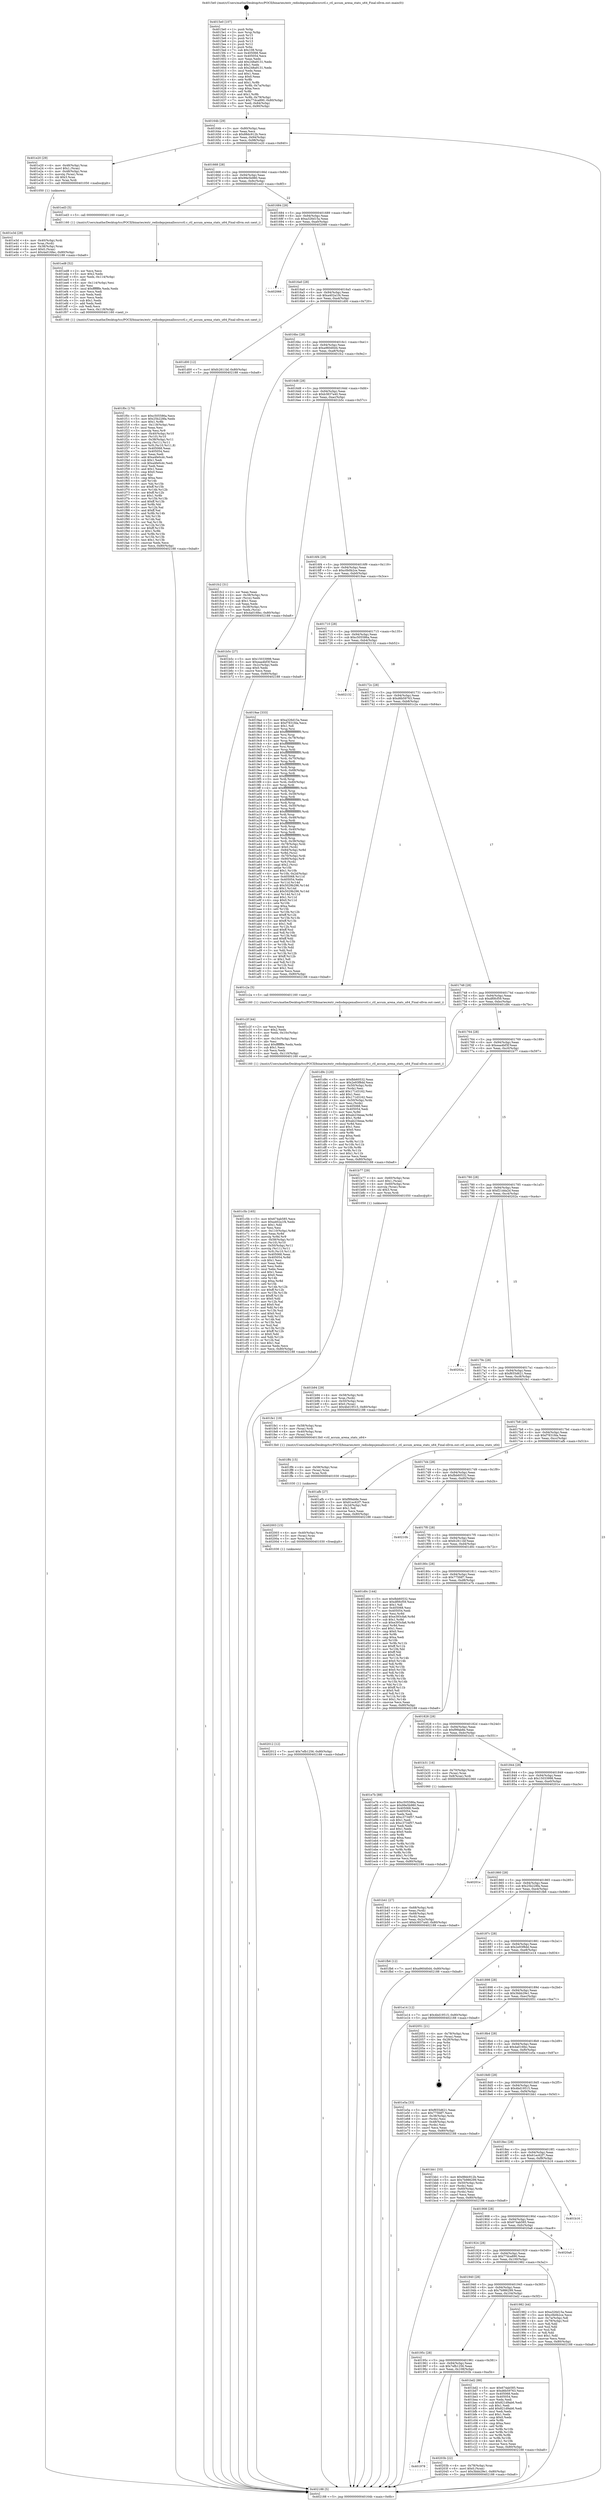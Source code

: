 digraph "0x4015e0" {
  label = "0x4015e0 (/mnt/c/Users/mathe/Desktop/tcc/POCII/binaries/extr_redisdepsjemallocsrcctl.c_ctl_accum_arena_stats_u64_Final-ollvm.out::main(0))"
  labelloc = "t"
  node[shape=record]

  Entry [label="",width=0.3,height=0.3,shape=circle,fillcolor=black,style=filled]
  "0x40164b" [label="{
     0x40164b [29]\l
     | [instrs]\l
     &nbsp;&nbsp;0x40164b \<+3\>: mov -0x80(%rbp),%eax\l
     &nbsp;&nbsp;0x40164e \<+2\>: mov %eax,%ecx\l
     &nbsp;&nbsp;0x401650 \<+6\>: sub $0x88dc912b,%ecx\l
     &nbsp;&nbsp;0x401656 \<+6\>: mov %eax,-0x94(%rbp)\l
     &nbsp;&nbsp;0x40165c \<+6\>: mov %ecx,-0x98(%rbp)\l
     &nbsp;&nbsp;0x401662 \<+6\>: je 0000000000401e20 \<main+0x840\>\l
  }"]
  "0x401e20" [label="{
     0x401e20 [29]\l
     | [instrs]\l
     &nbsp;&nbsp;0x401e20 \<+4\>: mov -0x48(%rbp),%rax\l
     &nbsp;&nbsp;0x401e24 \<+6\>: movl $0x1,(%rax)\l
     &nbsp;&nbsp;0x401e2a \<+4\>: mov -0x48(%rbp),%rax\l
     &nbsp;&nbsp;0x401e2e \<+3\>: movslq (%rax),%rax\l
     &nbsp;&nbsp;0x401e31 \<+4\>: shl $0x3,%rax\l
     &nbsp;&nbsp;0x401e35 \<+3\>: mov %rax,%rdi\l
     &nbsp;&nbsp;0x401e38 \<+5\>: call 0000000000401050 \<malloc@plt\>\l
     | [calls]\l
     &nbsp;&nbsp;0x401050 \{1\} (unknown)\l
  }"]
  "0x401668" [label="{
     0x401668 [28]\l
     | [instrs]\l
     &nbsp;&nbsp;0x401668 \<+5\>: jmp 000000000040166d \<main+0x8d\>\l
     &nbsp;&nbsp;0x40166d \<+6\>: mov -0x94(%rbp),%eax\l
     &nbsp;&nbsp;0x401673 \<+5\>: sub $0x99e5b980,%eax\l
     &nbsp;&nbsp;0x401678 \<+6\>: mov %eax,-0x9c(%rbp)\l
     &nbsp;&nbsp;0x40167e \<+6\>: je 0000000000401ed3 \<main+0x8f3\>\l
  }"]
  Exit [label="",width=0.3,height=0.3,shape=circle,fillcolor=black,style=filled,peripheries=2]
  "0x401ed3" [label="{
     0x401ed3 [5]\l
     | [instrs]\l
     &nbsp;&nbsp;0x401ed3 \<+5\>: call 0000000000401160 \<next_i\>\l
     | [calls]\l
     &nbsp;&nbsp;0x401160 \{1\} (/mnt/c/Users/mathe/Desktop/tcc/POCII/binaries/extr_redisdepsjemallocsrcctl.c_ctl_accum_arena_stats_u64_Final-ollvm.out::next_i)\l
  }"]
  "0x401684" [label="{
     0x401684 [28]\l
     | [instrs]\l
     &nbsp;&nbsp;0x401684 \<+5\>: jmp 0000000000401689 \<main+0xa9\>\l
     &nbsp;&nbsp;0x401689 \<+6\>: mov -0x94(%rbp),%eax\l
     &nbsp;&nbsp;0x40168f \<+5\>: sub $0xa326d15a,%eax\l
     &nbsp;&nbsp;0x401694 \<+6\>: mov %eax,-0xa0(%rbp)\l
     &nbsp;&nbsp;0x40169a \<+6\>: je 0000000000402066 \<main+0xa86\>\l
  }"]
  "0x401978" [label="{
     0x401978\l
  }", style=dashed]
  "0x402066" [label="{
     0x402066\l
  }", style=dashed]
  "0x4016a0" [label="{
     0x4016a0 [28]\l
     | [instrs]\l
     &nbsp;&nbsp;0x4016a0 \<+5\>: jmp 00000000004016a5 \<main+0xc5\>\l
     &nbsp;&nbsp;0x4016a5 \<+6\>: mov -0x94(%rbp),%eax\l
     &nbsp;&nbsp;0x4016ab \<+5\>: sub $0xa402a1f4,%eax\l
     &nbsp;&nbsp;0x4016b0 \<+6\>: mov %eax,-0xa4(%rbp)\l
     &nbsp;&nbsp;0x4016b6 \<+6\>: je 0000000000401d00 \<main+0x720\>\l
  }"]
  "0x40203b" [label="{
     0x40203b [22]\l
     | [instrs]\l
     &nbsp;&nbsp;0x40203b \<+4\>: mov -0x78(%rbp),%rax\l
     &nbsp;&nbsp;0x40203f \<+6\>: movl $0x0,(%rax)\l
     &nbsp;&nbsp;0x402045 \<+7\>: movl $0x3bbb29e1,-0x80(%rbp)\l
     &nbsp;&nbsp;0x40204c \<+5\>: jmp 0000000000402188 \<main+0xba8\>\l
  }"]
  "0x401d00" [label="{
     0x401d00 [12]\l
     | [instrs]\l
     &nbsp;&nbsp;0x401d00 \<+7\>: movl $0xfc2611bf,-0x80(%rbp)\l
     &nbsp;&nbsp;0x401d07 \<+5\>: jmp 0000000000402188 \<main+0xba8\>\l
  }"]
  "0x4016bc" [label="{
     0x4016bc [28]\l
     | [instrs]\l
     &nbsp;&nbsp;0x4016bc \<+5\>: jmp 00000000004016c1 \<main+0xe1\>\l
     &nbsp;&nbsp;0x4016c1 \<+6\>: mov -0x94(%rbp),%eax\l
     &nbsp;&nbsp;0x4016c7 \<+5\>: sub $0xa960d0d4,%eax\l
     &nbsp;&nbsp;0x4016cc \<+6\>: mov %eax,-0xa8(%rbp)\l
     &nbsp;&nbsp;0x4016d2 \<+6\>: je 0000000000401fc2 \<main+0x9e2\>\l
  }"]
  "0x402012" [label="{
     0x402012 [12]\l
     | [instrs]\l
     &nbsp;&nbsp;0x402012 \<+7\>: movl $0x7efb1256,-0x80(%rbp)\l
     &nbsp;&nbsp;0x402019 \<+5\>: jmp 0000000000402188 \<main+0xba8\>\l
  }"]
  "0x401fc2" [label="{
     0x401fc2 [31]\l
     | [instrs]\l
     &nbsp;&nbsp;0x401fc2 \<+2\>: xor %eax,%eax\l
     &nbsp;&nbsp;0x401fc4 \<+4\>: mov -0x38(%rbp),%rcx\l
     &nbsp;&nbsp;0x401fc8 \<+2\>: mov (%rcx),%edx\l
     &nbsp;&nbsp;0x401fca \<+3\>: sub $0x1,%eax\l
     &nbsp;&nbsp;0x401fcd \<+2\>: sub %eax,%edx\l
     &nbsp;&nbsp;0x401fcf \<+4\>: mov -0x38(%rbp),%rcx\l
     &nbsp;&nbsp;0x401fd3 \<+2\>: mov %edx,(%rcx)\l
     &nbsp;&nbsp;0x401fd5 \<+7\>: movl $0x4a016fec,-0x80(%rbp)\l
     &nbsp;&nbsp;0x401fdc \<+5\>: jmp 0000000000402188 \<main+0xba8\>\l
  }"]
  "0x4016d8" [label="{
     0x4016d8 [28]\l
     | [instrs]\l
     &nbsp;&nbsp;0x4016d8 \<+5\>: jmp 00000000004016dd \<main+0xfd\>\l
     &nbsp;&nbsp;0x4016dd \<+6\>: mov -0x94(%rbp),%eax\l
     &nbsp;&nbsp;0x4016e3 \<+5\>: sub $0xb3837a40,%eax\l
     &nbsp;&nbsp;0x4016e8 \<+6\>: mov %eax,-0xac(%rbp)\l
     &nbsp;&nbsp;0x4016ee \<+6\>: je 0000000000401b5c \<main+0x57c\>\l
  }"]
  "0x402003" [label="{
     0x402003 [15]\l
     | [instrs]\l
     &nbsp;&nbsp;0x402003 \<+4\>: mov -0x40(%rbp),%rax\l
     &nbsp;&nbsp;0x402007 \<+3\>: mov (%rax),%rax\l
     &nbsp;&nbsp;0x40200a \<+3\>: mov %rax,%rdi\l
     &nbsp;&nbsp;0x40200d \<+5\>: call 0000000000401030 \<free@plt\>\l
     | [calls]\l
     &nbsp;&nbsp;0x401030 \{1\} (unknown)\l
  }"]
  "0x401b5c" [label="{
     0x401b5c [27]\l
     | [instrs]\l
     &nbsp;&nbsp;0x401b5c \<+5\>: mov $0x15033998,%eax\l
     &nbsp;&nbsp;0x401b61 \<+5\>: mov $0xeaa4bf3f,%ecx\l
     &nbsp;&nbsp;0x401b66 \<+3\>: mov -0x2c(%rbp),%edx\l
     &nbsp;&nbsp;0x401b69 \<+3\>: cmp $0x0,%edx\l
     &nbsp;&nbsp;0x401b6c \<+3\>: cmove %ecx,%eax\l
     &nbsp;&nbsp;0x401b6f \<+3\>: mov %eax,-0x80(%rbp)\l
     &nbsp;&nbsp;0x401b72 \<+5\>: jmp 0000000000402188 \<main+0xba8\>\l
  }"]
  "0x4016f4" [label="{
     0x4016f4 [28]\l
     | [instrs]\l
     &nbsp;&nbsp;0x4016f4 \<+5\>: jmp 00000000004016f9 \<main+0x119\>\l
     &nbsp;&nbsp;0x4016f9 \<+6\>: mov -0x94(%rbp),%eax\l
     &nbsp;&nbsp;0x4016ff \<+5\>: sub $0xc0b0b2ce,%eax\l
     &nbsp;&nbsp;0x401704 \<+6\>: mov %eax,-0xb0(%rbp)\l
     &nbsp;&nbsp;0x40170a \<+6\>: je 00000000004019ae \<main+0x3ce\>\l
  }"]
  "0x401ff4" [label="{
     0x401ff4 [15]\l
     | [instrs]\l
     &nbsp;&nbsp;0x401ff4 \<+4\>: mov -0x58(%rbp),%rax\l
     &nbsp;&nbsp;0x401ff8 \<+3\>: mov (%rax),%rax\l
     &nbsp;&nbsp;0x401ffb \<+3\>: mov %rax,%rdi\l
     &nbsp;&nbsp;0x401ffe \<+5\>: call 0000000000401030 \<free@plt\>\l
     | [calls]\l
     &nbsp;&nbsp;0x401030 \{1\} (unknown)\l
  }"]
  "0x4019ae" [label="{
     0x4019ae [333]\l
     | [instrs]\l
     &nbsp;&nbsp;0x4019ae \<+5\>: mov $0xa326d15a,%eax\l
     &nbsp;&nbsp;0x4019b3 \<+5\>: mov $0xf7831fda,%ecx\l
     &nbsp;&nbsp;0x4019b8 \<+2\>: mov $0x1,%dl\l
     &nbsp;&nbsp;0x4019ba \<+3\>: mov %rsp,%rsi\l
     &nbsp;&nbsp;0x4019bd \<+4\>: add $0xfffffffffffffff0,%rsi\l
     &nbsp;&nbsp;0x4019c1 \<+3\>: mov %rsi,%rsp\l
     &nbsp;&nbsp;0x4019c4 \<+4\>: mov %rsi,-0x78(%rbp)\l
     &nbsp;&nbsp;0x4019c8 \<+3\>: mov %rsp,%rsi\l
     &nbsp;&nbsp;0x4019cb \<+4\>: add $0xfffffffffffffff0,%rsi\l
     &nbsp;&nbsp;0x4019cf \<+3\>: mov %rsi,%rsp\l
     &nbsp;&nbsp;0x4019d2 \<+3\>: mov %rsp,%rdi\l
     &nbsp;&nbsp;0x4019d5 \<+4\>: add $0xfffffffffffffff0,%rdi\l
     &nbsp;&nbsp;0x4019d9 \<+3\>: mov %rdi,%rsp\l
     &nbsp;&nbsp;0x4019dc \<+4\>: mov %rdi,-0x70(%rbp)\l
     &nbsp;&nbsp;0x4019e0 \<+3\>: mov %rsp,%rdi\l
     &nbsp;&nbsp;0x4019e3 \<+4\>: add $0xfffffffffffffff0,%rdi\l
     &nbsp;&nbsp;0x4019e7 \<+3\>: mov %rdi,%rsp\l
     &nbsp;&nbsp;0x4019ea \<+4\>: mov %rdi,-0x68(%rbp)\l
     &nbsp;&nbsp;0x4019ee \<+3\>: mov %rsp,%rdi\l
     &nbsp;&nbsp;0x4019f1 \<+4\>: add $0xfffffffffffffff0,%rdi\l
     &nbsp;&nbsp;0x4019f5 \<+3\>: mov %rdi,%rsp\l
     &nbsp;&nbsp;0x4019f8 \<+4\>: mov %rdi,-0x60(%rbp)\l
     &nbsp;&nbsp;0x4019fc \<+3\>: mov %rsp,%rdi\l
     &nbsp;&nbsp;0x4019ff \<+4\>: add $0xfffffffffffffff0,%rdi\l
     &nbsp;&nbsp;0x401a03 \<+3\>: mov %rdi,%rsp\l
     &nbsp;&nbsp;0x401a06 \<+4\>: mov %rdi,-0x58(%rbp)\l
     &nbsp;&nbsp;0x401a0a \<+3\>: mov %rsp,%rdi\l
     &nbsp;&nbsp;0x401a0d \<+4\>: add $0xfffffffffffffff0,%rdi\l
     &nbsp;&nbsp;0x401a11 \<+3\>: mov %rdi,%rsp\l
     &nbsp;&nbsp;0x401a14 \<+4\>: mov %rdi,-0x50(%rbp)\l
     &nbsp;&nbsp;0x401a18 \<+3\>: mov %rsp,%rdi\l
     &nbsp;&nbsp;0x401a1b \<+4\>: add $0xfffffffffffffff0,%rdi\l
     &nbsp;&nbsp;0x401a1f \<+3\>: mov %rdi,%rsp\l
     &nbsp;&nbsp;0x401a22 \<+4\>: mov %rdi,-0x48(%rbp)\l
     &nbsp;&nbsp;0x401a26 \<+3\>: mov %rsp,%rdi\l
     &nbsp;&nbsp;0x401a29 \<+4\>: add $0xfffffffffffffff0,%rdi\l
     &nbsp;&nbsp;0x401a2d \<+3\>: mov %rdi,%rsp\l
     &nbsp;&nbsp;0x401a30 \<+4\>: mov %rdi,-0x40(%rbp)\l
     &nbsp;&nbsp;0x401a34 \<+3\>: mov %rsp,%rdi\l
     &nbsp;&nbsp;0x401a37 \<+4\>: add $0xfffffffffffffff0,%rdi\l
     &nbsp;&nbsp;0x401a3b \<+3\>: mov %rdi,%rsp\l
     &nbsp;&nbsp;0x401a3e \<+4\>: mov %rdi,-0x38(%rbp)\l
     &nbsp;&nbsp;0x401a42 \<+4\>: mov -0x78(%rbp),%rdi\l
     &nbsp;&nbsp;0x401a46 \<+6\>: movl $0x0,(%rdi)\l
     &nbsp;&nbsp;0x401a4c \<+7\>: mov -0x84(%rbp),%r8d\l
     &nbsp;&nbsp;0x401a53 \<+3\>: mov %r8d,(%rsi)\l
     &nbsp;&nbsp;0x401a56 \<+4\>: mov -0x70(%rbp),%rdi\l
     &nbsp;&nbsp;0x401a5a \<+7\>: mov -0x90(%rbp),%r9\l
     &nbsp;&nbsp;0x401a61 \<+3\>: mov %r9,(%rdi)\l
     &nbsp;&nbsp;0x401a64 \<+3\>: cmpl $0x2,(%rsi)\l
     &nbsp;&nbsp;0x401a67 \<+4\>: setne %r10b\l
     &nbsp;&nbsp;0x401a6b \<+4\>: and $0x1,%r10b\l
     &nbsp;&nbsp;0x401a6f \<+4\>: mov %r10b,-0x2d(%rbp)\l
     &nbsp;&nbsp;0x401a73 \<+8\>: mov 0x405068,%r11d\l
     &nbsp;&nbsp;0x401a7b \<+7\>: mov 0x405054,%ebx\l
     &nbsp;&nbsp;0x401a82 \<+3\>: mov %r11d,%r14d\l
     &nbsp;&nbsp;0x401a85 \<+7\>: sub $0x5029b296,%r14d\l
     &nbsp;&nbsp;0x401a8c \<+4\>: sub $0x1,%r14d\l
     &nbsp;&nbsp;0x401a90 \<+7\>: add $0x5029b296,%r14d\l
     &nbsp;&nbsp;0x401a97 \<+4\>: imul %r14d,%r11d\l
     &nbsp;&nbsp;0x401a9b \<+4\>: and $0x1,%r11d\l
     &nbsp;&nbsp;0x401a9f \<+4\>: cmp $0x0,%r11d\l
     &nbsp;&nbsp;0x401aa3 \<+4\>: sete %r10b\l
     &nbsp;&nbsp;0x401aa7 \<+3\>: cmp $0xa,%ebx\l
     &nbsp;&nbsp;0x401aaa \<+4\>: setl %r15b\l
     &nbsp;&nbsp;0x401aae \<+3\>: mov %r10b,%r12b\l
     &nbsp;&nbsp;0x401ab1 \<+4\>: xor $0xff,%r12b\l
     &nbsp;&nbsp;0x401ab5 \<+3\>: mov %r15b,%r13b\l
     &nbsp;&nbsp;0x401ab8 \<+4\>: xor $0xff,%r13b\l
     &nbsp;&nbsp;0x401abc \<+3\>: xor $0x1,%dl\l
     &nbsp;&nbsp;0x401abf \<+3\>: mov %r12b,%sil\l
     &nbsp;&nbsp;0x401ac2 \<+4\>: and $0xff,%sil\l
     &nbsp;&nbsp;0x401ac6 \<+3\>: and %dl,%r10b\l
     &nbsp;&nbsp;0x401ac9 \<+3\>: mov %r13b,%dil\l
     &nbsp;&nbsp;0x401acc \<+4\>: and $0xff,%dil\l
     &nbsp;&nbsp;0x401ad0 \<+3\>: and %dl,%r15b\l
     &nbsp;&nbsp;0x401ad3 \<+3\>: or %r10b,%sil\l
     &nbsp;&nbsp;0x401ad6 \<+3\>: or %r15b,%dil\l
     &nbsp;&nbsp;0x401ad9 \<+3\>: xor %dil,%sil\l
     &nbsp;&nbsp;0x401adc \<+3\>: or %r13b,%r12b\l
     &nbsp;&nbsp;0x401adf \<+4\>: xor $0xff,%r12b\l
     &nbsp;&nbsp;0x401ae3 \<+3\>: or $0x1,%dl\l
     &nbsp;&nbsp;0x401ae6 \<+3\>: and %dl,%r12b\l
     &nbsp;&nbsp;0x401ae9 \<+3\>: or %r12b,%sil\l
     &nbsp;&nbsp;0x401aec \<+4\>: test $0x1,%sil\l
     &nbsp;&nbsp;0x401af0 \<+3\>: cmovne %ecx,%eax\l
     &nbsp;&nbsp;0x401af3 \<+3\>: mov %eax,-0x80(%rbp)\l
     &nbsp;&nbsp;0x401af6 \<+5\>: jmp 0000000000402188 \<main+0xba8\>\l
  }"]
  "0x401710" [label="{
     0x401710 [28]\l
     | [instrs]\l
     &nbsp;&nbsp;0x401710 \<+5\>: jmp 0000000000401715 \<main+0x135\>\l
     &nbsp;&nbsp;0x401715 \<+6\>: mov -0x94(%rbp),%eax\l
     &nbsp;&nbsp;0x40171b \<+5\>: sub $0xc505586a,%eax\l
     &nbsp;&nbsp;0x401720 \<+6\>: mov %eax,-0xb4(%rbp)\l
     &nbsp;&nbsp;0x401726 \<+6\>: je 0000000000402132 \<main+0xb52\>\l
  }"]
  "0x401f0c" [label="{
     0x401f0c [170]\l
     | [instrs]\l
     &nbsp;&nbsp;0x401f0c \<+5\>: mov $0xc505586a,%ecx\l
     &nbsp;&nbsp;0x401f11 \<+5\>: mov $0x25b228fa,%edx\l
     &nbsp;&nbsp;0x401f16 \<+3\>: mov $0x1,%r8b\l
     &nbsp;&nbsp;0x401f19 \<+6\>: mov -0x118(%rbp),%esi\l
     &nbsp;&nbsp;0x401f1f \<+3\>: imul %eax,%esi\l
     &nbsp;&nbsp;0x401f22 \<+3\>: movslq %esi,%r9\l
     &nbsp;&nbsp;0x401f25 \<+4\>: mov -0x40(%rbp),%r10\l
     &nbsp;&nbsp;0x401f29 \<+3\>: mov (%r10),%r10\l
     &nbsp;&nbsp;0x401f2c \<+4\>: mov -0x38(%rbp),%r11\l
     &nbsp;&nbsp;0x401f30 \<+3\>: movslq (%r11),%r11\l
     &nbsp;&nbsp;0x401f33 \<+4\>: mov %r9,(%r10,%r11,8)\l
     &nbsp;&nbsp;0x401f37 \<+7\>: mov 0x405068,%eax\l
     &nbsp;&nbsp;0x401f3e \<+7\>: mov 0x405054,%esi\l
     &nbsp;&nbsp;0x401f45 \<+2\>: mov %eax,%edi\l
     &nbsp;&nbsp;0x401f47 \<+6\>: add $0xa4fe0cdc,%edi\l
     &nbsp;&nbsp;0x401f4d \<+3\>: sub $0x1,%edi\l
     &nbsp;&nbsp;0x401f50 \<+6\>: sub $0xa4fe0cdc,%edi\l
     &nbsp;&nbsp;0x401f56 \<+3\>: imul %edi,%eax\l
     &nbsp;&nbsp;0x401f59 \<+3\>: and $0x1,%eax\l
     &nbsp;&nbsp;0x401f5c \<+3\>: cmp $0x0,%eax\l
     &nbsp;&nbsp;0x401f5f \<+3\>: sete %bl\l
     &nbsp;&nbsp;0x401f62 \<+3\>: cmp $0xa,%esi\l
     &nbsp;&nbsp;0x401f65 \<+4\>: setl %r14b\l
     &nbsp;&nbsp;0x401f69 \<+3\>: mov %bl,%r15b\l
     &nbsp;&nbsp;0x401f6c \<+4\>: xor $0xff,%r15b\l
     &nbsp;&nbsp;0x401f70 \<+3\>: mov %r14b,%r12b\l
     &nbsp;&nbsp;0x401f73 \<+4\>: xor $0xff,%r12b\l
     &nbsp;&nbsp;0x401f77 \<+4\>: xor $0x1,%r8b\l
     &nbsp;&nbsp;0x401f7b \<+3\>: mov %r15b,%r13b\l
     &nbsp;&nbsp;0x401f7e \<+4\>: and $0xff,%r13b\l
     &nbsp;&nbsp;0x401f82 \<+3\>: and %r8b,%bl\l
     &nbsp;&nbsp;0x401f85 \<+3\>: mov %r12b,%al\l
     &nbsp;&nbsp;0x401f88 \<+2\>: and $0xff,%al\l
     &nbsp;&nbsp;0x401f8a \<+3\>: and %r8b,%r14b\l
     &nbsp;&nbsp;0x401f8d \<+3\>: or %bl,%r13b\l
     &nbsp;&nbsp;0x401f90 \<+3\>: or %r14b,%al\l
     &nbsp;&nbsp;0x401f93 \<+3\>: xor %al,%r13b\l
     &nbsp;&nbsp;0x401f96 \<+3\>: or %r12b,%r15b\l
     &nbsp;&nbsp;0x401f99 \<+4\>: xor $0xff,%r15b\l
     &nbsp;&nbsp;0x401f9d \<+4\>: or $0x1,%r8b\l
     &nbsp;&nbsp;0x401fa1 \<+3\>: and %r8b,%r15b\l
     &nbsp;&nbsp;0x401fa4 \<+3\>: or %r15b,%r13b\l
     &nbsp;&nbsp;0x401fa7 \<+4\>: test $0x1,%r13b\l
     &nbsp;&nbsp;0x401fab \<+3\>: cmovne %edx,%ecx\l
     &nbsp;&nbsp;0x401fae \<+3\>: mov %ecx,-0x80(%rbp)\l
     &nbsp;&nbsp;0x401fb1 \<+5\>: jmp 0000000000402188 \<main+0xba8\>\l
  }"]
  "0x402132" [label="{
     0x402132\l
  }", style=dashed]
  "0x40172c" [label="{
     0x40172c [28]\l
     | [instrs]\l
     &nbsp;&nbsp;0x40172c \<+5\>: jmp 0000000000401731 \<main+0x151\>\l
     &nbsp;&nbsp;0x401731 \<+6\>: mov -0x94(%rbp),%eax\l
     &nbsp;&nbsp;0x401737 \<+5\>: sub $0xd6b59763,%eax\l
     &nbsp;&nbsp;0x40173c \<+6\>: mov %eax,-0xb8(%rbp)\l
     &nbsp;&nbsp;0x401742 \<+6\>: je 0000000000401c2a \<main+0x64a\>\l
  }"]
  "0x401ed8" [label="{
     0x401ed8 [52]\l
     | [instrs]\l
     &nbsp;&nbsp;0x401ed8 \<+2\>: xor %ecx,%ecx\l
     &nbsp;&nbsp;0x401eda \<+5\>: mov $0x2,%edx\l
     &nbsp;&nbsp;0x401edf \<+6\>: mov %edx,-0x114(%rbp)\l
     &nbsp;&nbsp;0x401ee5 \<+1\>: cltd\l
     &nbsp;&nbsp;0x401ee6 \<+6\>: mov -0x114(%rbp),%esi\l
     &nbsp;&nbsp;0x401eec \<+2\>: idiv %esi\l
     &nbsp;&nbsp;0x401eee \<+6\>: imul $0xfffffffe,%edx,%edx\l
     &nbsp;&nbsp;0x401ef4 \<+2\>: mov %ecx,%edi\l
     &nbsp;&nbsp;0x401ef6 \<+2\>: sub %edx,%edi\l
     &nbsp;&nbsp;0x401ef8 \<+2\>: mov %ecx,%edx\l
     &nbsp;&nbsp;0x401efa \<+3\>: sub $0x1,%edx\l
     &nbsp;&nbsp;0x401efd \<+2\>: add %edx,%edi\l
     &nbsp;&nbsp;0x401eff \<+2\>: sub %edi,%ecx\l
     &nbsp;&nbsp;0x401f01 \<+6\>: mov %ecx,-0x118(%rbp)\l
     &nbsp;&nbsp;0x401f07 \<+5\>: call 0000000000401160 \<next_i\>\l
     | [calls]\l
     &nbsp;&nbsp;0x401160 \{1\} (/mnt/c/Users/mathe/Desktop/tcc/POCII/binaries/extr_redisdepsjemallocsrcctl.c_ctl_accum_arena_stats_u64_Final-ollvm.out::next_i)\l
  }"]
  "0x401c2a" [label="{
     0x401c2a [5]\l
     | [instrs]\l
     &nbsp;&nbsp;0x401c2a \<+5\>: call 0000000000401160 \<next_i\>\l
     | [calls]\l
     &nbsp;&nbsp;0x401160 \{1\} (/mnt/c/Users/mathe/Desktop/tcc/POCII/binaries/extr_redisdepsjemallocsrcctl.c_ctl_accum_arena_stats_u64_Final-ollvm.out::next_i)\l
  }"]
  "0x401748" [label="{
     0x401748 [28]\l
     | [instrs]\l
     &nbsp;&nbsp;0x401748 \<+5\>: jmp 000000000040174d \<main+0x16d\>\l
     &nbsp;&nbsp;0x40174d \<+6\>: mov -0x94(%rbp),%eax\l
     &nbsp;&nbsp;0x401753 \<+5\>: sub $0xdf0fcf59,%eax\l
     &nbsp;&nbsp;0x401758 \<+6\>: mov %eax,-0xbc(%rbp)\l
     &nbsp;&nbsp;0x40175e \<+6\>: je 0000000000401d9c \<main+0x7bc\>\l
  }"]
  "0x401e3d" [label="{
     0x401e3d [29]\l
     | [instrs]\l
     &nbsp;&nbsp;0x401e3d \<+4\>: mov -0x40(%rbp),%rdi\l
     &nbsp;&nbsp;0x401e41 \<+3\>: mov %rax,(%rdi)\l
     &nbsp;&nbsp;0x401e44 \<+4\>: mov -0x38(%rbp),%rax\l
     &nbsp;&nbsp;0x401e48 \<+6\>: movl $0x0,(%rax)\l
     &nbsp;&nbsp;0x401e4e \<+7\>: movl $0x4a016fec,-0x80(%rbp)\l
     &nbsp;&nbsp;0x401e55 \<+5\>: jmp 0000000000402188 \<main+0xba8\>\l
  }"]
  "0x401d9c" [label="{
     0x401d9c [120]\l
     | [instrs]\l
     &nbsp;&nbsp;0x401d9c \<+5\>: mov $0xfbb60532,%eax\l
     &nbsp;&nbsp;0x401da1 \<+5\>: mov $0x2e93f8dd,%ecx\l
     &nbsp;&nbsp;0x401da6 \<+4\>: mov -0x50(%rbp),%rdx\l
     &nbsp;&nbsp;0x401daa \<+2\>: mov (%rdx),%esi\l
     &nbsp;&nbsp;0x401dac \<+6\>: add $0x171d3162,%esi\l
     &nbsp;&nbsp;0x401db2 \<+3\>: add $0x1,%esi\l
     &nbsp;&nbsp;0x401db5 \<+6\>: sub $0x171d3162,%esi\l
     &nbsp;&nbsp;0x401dbb \<+4\>: mov -0x50(%rbp),%rdx\l
     &nbsp;&nbsp;0x401dbf \<+2\>: mov %esi,(%rdx)\l
     &nbsp;&nbsp;0x401dc1 \<+7\>: mov 0x405068,%esi\l
     &nbsp;&nbsp;0x401dc8 \<+7\>: mov 0x405054,%edi\l
     &nbsp;&nbsp;0x401dcf \<+3\>: mov %esi,%r8d\l
     &nbsp;&nbsp;0x401dd2 \<+7\>: add $0xab234eaa,%r8d\l
     &nbsp;&nbsp;0x401dd9 \<+4\>: sub $0x1,%r8d\l
     &nbsp;&nbsp;0x401ddd \<+7\>: sub $0xab234eaa,%r8d\l
     &nbsp;&nbsp;0x401de4 \<+4\>: imul %r8d,%esi\l
     &nbsp;&nbsp;0x401de8 \<+3\>: and $0x1,%esi\l
     &nbsp;&nbsp;0x401deb \<+3\>: cmp $0x0,%esi\l
     &nbsp;&nbsp;0x401dee \<+4\>: sete %r9b\l
     &nbsp;&nbsp;0x401df2 \<+3\>: cmp $0xa,%edi\l
     &nbsp;&nbsp;0x401df5 \<+4\>: setl %r10b\l
     &nbsp;&nbsp;0x401df9 \<+3\>: mov %r9b,%r11b\l
     &nbsp;&nbsp;0x401dfc \<+3\>: and %r10b,%r11b\l
     &nbsp;&nbsp;0x401dff \<+3\>: xor %r10b,%r9b\l
     &nbsp;&nbsp;0x401e02 \<+3\>: or %r9b,%r11b\l
     &nbsp;&nbsp;0x401e05 \<+4\>: test $0x1,%r11b\l
     &nbsp;&nbsp;0x401e09 \<+3\>: cmovne %ecx,%eax\l
     &nbsp;&nbsp;0x401e0c \<+3\>: mov %eax,-0x80(%rbp)\l
     &nbsp;&nbsp;0x401e0f \<+5\>: jmp 0000000000402188 \<main+0xba8\>\l
  }"]
  "0x401764" [label="{
     0x401764 [28]\l
     | [instrs]\l
     &nbsp;&nbsp;0x401764 \<+5\>: jmp 0000000000401769 \<main+0x189\>\l
     &nbsp;&nbsp;0x401769 \<+6\>: mov -0x94(%rbp),%eax\l
     &nbsp;&nbsp;0x40176f \<+5\>: sub $0xeaa4bf3f,%eax\l
     &nbsp;&nbsp;0x401774 \<+6\>: mov %eax,-0xc0(%rbp)\l
     &nbsp;&nbsp;0x40177a \<+6\>: je 0000000000401b77 \<main+0x597\>\l
  }"]
  "0x401c5b" [label="{
     0x401c5b [165]\l
     | [instrs]\l
     &nbsp;&nbsp;0x401c5b \<+5\>: mov $0x674ab585,%ecx\l
     &nbsp;&nbsp;0x401c60 \<+5\>: mov $0xa402a1f4,%edx\l
     &nbsp;&nbsp;0x401c65 \<+3\>: mov $0x1,%dil\l
     &nbsp;&nbsp;0x401c68 \<+2\>: xor %esi,%esi\l
     &nbsp;&nbsp;0x401c6a \<+7\>: mov -0x110(%rbp),%r8d\l
     &nbsp;&nbsp;0x401c71 \<+4\>: imul %eax,%r8d\l
     &nbsp;&nbsp;0x401c75 \<+3\>: movslq %r8d,%r9\l
     &nbsp;&nbsp;0x401c78 \<+4\>: mov -0x58(%rbp),%r10\l
     &nbsp;&nbsp;0x401c7c \<+3\>: mov (%r10),%r10\l
     &nbsp;&nbsp;0x401c7f \<+4\>: mov -0x50(%rbp),%r11\l
     &nbsp;&nbsp;0x401c83 \<+3\>: movslq (%r11),%r11\l
     &nbsp;&nbsp;0x401c86 \<+4\>: mov %r9,(%r10,%r11,8)\l
     &nbsp;&nbsp;0x401c8a \<+7\>: mov 0x405068,%eax\l
     &nbsp;&nbsp;0x401c91 \<+8\>: mov 0x405054,%r8d\l
     &nbsp;&nbsp;0x401c99 \<+3\>: sub $0x1,%esi\l
     &nbsp;&nbsp;0x401c9c \<+2\>: mov %eax,%ebx\l
     &nbsp;&nbsp;0x401c9e \<+2\>: add %esi,%ebx\l
     &nbsp;&nbsp;0x401ca0 \<+3\>: imul %ebx,%eax\l
     &nbsp;&nbsp;0x401ca3 \<+3\>: and $0x1,%eax\l
     &nbsp;&nbsp;0x401ca6 \<+3\>: cmp $0x0,%eax\l
     &nbsp;&nbsp;0x401ca9 \<+4\>: sete %r14b\l
     &nbsp;&nbsp;0x401cad \<+4\>: cmp $0xa,%r8d\l
     &nbsp;&nbsp;0x401cb1 \<+4\>: setl %r15b\l
     &nbsp;&nbsp;0x401cb5 \<+3\>: mov %r14b,%r12b\l
     &nbsp;&nbsp;0x401cb8 \<+4\>: xor $0xff,%r12b\l
     &nbsp;&nbsp;0x401cbc \<+3\>: mov %r15b,%r13b\l
     &nbsp;&nbsp;0x401cbf \<+4\>: xor $0xff,%r13b\l
     &nbsp;&nbsp;0x401cc3 \<+4\>: xor $0x0,%dil\l
     &nbsp;&nbsp;0x401cc7 \<+3\>: mov %r12b,%al\l
     &nbsp;&nbsp;0x401cca \<+2\>: and $0x0,%al\l
     &nbsp;&nbsp;0x401ccc \<+3\>: and %dil,%r14b\l
     &nbsp;&nbsp;0x401ccf \<+3\>: mov %r13b,%sil\l
     &nbsp;&nbsp;0x401cd2 \<+4\>: and $0x0,%sil\l
     &nbsp;&nbsp;0x401cd6 \<+3\>: and %dil,%r15b\l
     &nbsp;&nbsp;0x401cd9 \<+3\>: or %r14b,%al\l
     &nbsp;&nbsp;0x401cdc \<+3\>: or %r15b,%sil\l
     &nbsp;&nbsp;0x401cdf \<+3\>: xor %sil,%al\l
     &nbsp;&nbsp;0x401ce2 \<+3\>: or %r13b,%r12b\l
     &nbsp;&nbsp;0x401ce5 \<+4\>: xor $0xff,%r12b\l
     &nbsp;&nbsp;0x401ce9 \<+4\>: or $0x0,%dil\l
     &nbsp;&nbsp;0x401ced \<+3\>: and %dil,%r12b\l
     &nbsp;&nbsp;0x401cf0 \<+3\>: or %r12b,%al\l
     &nbsp;&nbsp;0x401cf3 \<+2\>: test $0x1,%al\l
     &nbsp;&nbsp;0x401cf5 \<+3\>: cmovne %edx,%ecx\l
     &nbsp;&nbsp;0x401cf8 \<+3\>: mov %ecx,-0x80(%rbp)\l
     &nbsp;&nbsp;0x401cfb \<+5\>: jmp 0000000000402188 \<main+0xba8\>\l
  }"]
  "0x401b77" [label="{
     0x401b77 [29]\l
     | [instrs]\l
     &nbsp;&nbsp;0x401b77 \<+4\>: mov -0x60(%rbp),%rax\l
     &nbsp;&nbsp;0x401b7b \<+6\>: movl $0x1,(%rax)\l
     &nbsp;&nbsp;0x401b81 \<+4\>: mov -0x60(%rbp),%rax\l
     &nbsp;&nbsp;0x401b85 \<+3\>: movslq (%rax),%rax\l
     &nbsp;&nbsp;0x401b88 \<+4\>: shl $0x3,%rax\l
     &nbsp;&nbsp;0x401b8c \<+3\>: mov %rax,%rdi\l
     &nbsp;&nbsp;0x401b8f \<+5\>: call 0000000000401050 \<malloc@plt\>\l
     | [calls]\l
     &nbsp;&nbsp;0x401050 \{1\} (unknown)\l
  }"]
  "0x401780" [label="{
     0x401780 [28]\l
     | [instrs]\l
     &nbsp;&nbsp;0x401780 \<+5\>: jmp 0000000000401785 \<main+0x1a5\>\l
     &nbsp;&nbsp;0x401785 \<+6\>: mov -0x94(%rbp),%eax\l
     &nbsp;&nbsp;0x40178b \<+5\>: sub $0xf21dda2d,%eax\l
     &nbsp;&nbsp;0x401790 \<+6\>: mov %eax,-0xc4(%rbp)\l
     &nbsp;&nbsp;0x401796 \<+6\>: je 000000000040202a \<main+0xa4a\>\l
  }"]
  "0x401c2f" [label="{
     0x401c2f [44]\l
     | [instrs]\l
     &nbsp;&nbsp;0x401c2f \<+2\>: xor %ecx,%ecx\l
     &nbsp;&nbsp;0x401c31 \<+5\>: mov $0x2,%edx\l
     &nbsp;&nbsp;0x401c36 \<+6\>: mov %edx,-0x10c(%rbp)\l
     &nbsp;&nbsp;0x401c3c \<+1\>: cltd\l
     &nbsp;&nbsp;0x401c3d \<+6\>: mov -0x10c(%rbp),%esi\l
     &nbsp;&nbsp;0x401c43 \<+2\>: idiv %esi\l
     &nbsp;&nbsp;0x401c45 \<+6\>: imul $0xfffffffe,%edx,%edx\l
     &nbsp;&nbsp;0x401c4b \<+3\>: sub $0x1,%ecx\l
     &nbsp;&nbsp;0x401c4e \<+2\>: sub %ecx,%edx\l
     &nbsp;&nbsp;0x401c50 \<+6\>: mov %edx,-0x110(%rbp)\l
     &nbsp;&nbsp;0x401c56 \<+5\>: call 0000000000401160 \<next_i\>\l
     | [calls]\l
     &nbsp;&nbsp;0x401160 \{1\} (/mnt/c/Users/mathe/Desktop/tcc/POCII/binaries/extr_redisdepsjemallocsrcctl.c_ctl_accum_arena_stats_u64_Final-ollvm.out::next_i)\l
  }"]
  "0x40202a" [label="{
     0x40202a\l
  }", style=dashed]
  "0x40179c" [label="{
     0x40179c [28]\l
     | [instrs]\l
     &nbsp;&nbsp;0x40179c \<+5\>: jmp 00000000004017a1 \<main+0x1c1\>\l
     &nbsp;&nbsp;0x4017a1 \<+6\>: mov -0x94(%rbp),%eax\l
     &nbsp;&nbsp;0x4017a7 \<+5\>: sub $0xf655d621,%eax\l
     &nbsp;&nbsp;0x4017ac \<+6\>: mov %eax,-0xc8(%rbp)\l
     &nbsp;&nbsp;0x4017b2 \<+6\>: je 0000000000401fe1 \<main+0xa01\>\l
  }"]
  "0x40195c" [label="{
     0x40195c [28]\l
     | [instrs]\l
     &nbsp;&nbsp;0x40195c \<+5\>: jmp 0000000000401961 \<main+0x381\>\l
     &nbsp;&nbsp;0x401961 \<+6\>: mov -0x94(%rbp),%eax\l
     &nbsp;&nbsp;0x401967 \<+5\>: sub $0x7efb1256,%eax\l
     &nbsp;&nbsp;0x40196c \<+6\>: mov %eax,-0x108(%rbp)\l
     &nbsp;&nbsp;0x401972 \<+6\>: je 000000000040203b \<main+0xa5b\>\l
  }"]
  "0x401fe1" [label="{
     0x401fe1 [19]\l
     | [instrs]\l
     &nbsp;&nbsp;0x401fe1 \<+4\>: mov -0x58(%rbp),%rax\l
     &nbsp;&nbsp;0x401fe5 \<+3\>: mov (%rax),%rdi\l
     &nbsp;&nbsp;0x401fe8 \<+4\>: mov -0x40(%rbp),%rax\l
     &nbsp;&nbsp;0x401fec \<+3\>: mov (%rax),%rsi\l
     &nbsp;&nbsp;0x401fef \<+5\>: call 00000000004013b0 \<ctl_accum_arena_stats_u64\>\l
     | [calls]\l
     &nbsp;&nbsp;0x4013b0 \{1\} (/mnt/c/Users/mathe/Desktop/tcc/POCII/binaries/extr_redisdepsjemallocsrcctl.c_ctl_accum_arena_stats_u64_Final-ollvm.out::ctl_accum_arena_stats_u64)\l
  }"]
  "0x4017b8" [label="{
     0x4017b8 [28]\l
     | [instrs]\l
     &nbsp;&nbsp;0x4017b8 \<+5\>: jmp 00000000004017bd \<main+0x1dd\>\l
     &nbsp;&nbsp;0x4017bd \<+6\>: mov -0x94(%rbp),%eax\l
     &nbsp;&nbsp;0x4017c3 \<+5\>: sub $0xf7831fda,%eax\l
     &nbsp;&nbsp;0x4017c8 \<+6\>: mov %eax,-0xcc(%rbp)\l
     &nbsp;&nbsp;0x4017ce \<+6\>: je 0000000000401afb \<main+0x51b\>\l
  }"]
  "0x401bd2" [label="{
     0x401bd2 [88]\l
     | [instrs]\l
     &nbsp;&nbsp;0x401bd2 \<+5\>: mov $0x674ab585,%eax\l
     &nbsp;&nbsp;0x401bd7 \<+5\>: mov $0xd6b59763,%ecx\l
     &nbsp;&nbsp;0x401bdc \<+7\>: mov 0x405068,%edx\l
     &nbsp;&nbsp;0x401be3 \<+7\>: mov 0x405054,%esi\l
     &nbsp;&nbsp;0x401bea \<+2\>: mov %edx,%edi\l
     &nbsp;&nbsp;0x401bec \<+6\>: sub $0x821d9ab6,%edi\l
     &nbsp;&nbsp;0x401bf2 \<+3\>: sub $0x1,%edi\l
     &nbsp;&nbsp;0x401bf5 \<+6\>: add $0x821d9ab6,%edi\l
     &nbsp;&nbsp;0x401bfb \<+3\>: imul %edi,%edx\l
     &nbsp;&nbsp;0x401bfe \<+3\>: and $0x1,%edx\l
     &nbsp;&nbsp;0x401c01 \<+3\>: cmp $0x0,%edx\l
     &nbsp;&nbsp;0x401c04 \<+4\>: sete %r8b\l
     &nbsp;&nbsp;0x401c08 \<+3\>: cmp $0xa,%esi\l
     &nbsp;&nbsp;0x401c0b \<+4\>: setl %r9b\l
     &nbsp;&nbsp;0x401c0f \<+3\>: mov %r8b,%r10b\l
     &nbsp;&nbsp;0x401c12 \<+3\>: and %r9b,%r10b\l
     &nbsp;&nbsp;0x401c15 \<+3\>: xor %r9b,%r8b\l
     &nbsp;&nbsp;0x401c18 \<+3\>: or %r8b,%r10b\l
     &nbsp;&nbsp;0x401c1b \<+4\>: test $0x1,%r10b\l
     &nbsp;&nbsp;0x401c1f \<+3\>: cmovne %ecx,%eax\l
     &nbsp;&nbsp;0x401c22 \<+3\>: mov %eax,-0x80(%rbp)\l
     &nbsp;&nbsp;0x401c25 \<+5\>: jmp 0000000000402188 \<main+0xba8\>\l
  }"]
  "0x401afb" [label="{
     0x401afb [27]\l
     | [instrs]\l
     &nbsp;&nbsp;0x401afb \<+5\>: mov $0xf99ab8e,%eax\l
     &nbsp;&nbsp;0x401b00 \<+5\>: mov $0x61ec62f7,%ecx\l
     &nbsp;&nbsp;0x401b05 \<+3\>: mov -0x2d(%rbp),%dl\l
     &nbsp;&nbsp;0x401b08 \<+3\>: test $0x1,%dl\l
     &nbsp;&nbsp;0x401b0b \<+3\>: cmovne %ecx,%eax\l
     &nbsp;&nbsp;0x401b0e \<+3\>: mov %eax,-0x80(%rbp)\l
     &nbsp;&nbsp;0x401b11 \<+5\>: jmp 0000000000402188 \<main+0xba8\>\l
  }"]
  "0x4017d4" [label="{
     0x4017d4 [28]\l
     | [instrs]\l
     &nbsp;&nbsp;0x4017d4 \<+5\>: jmp 00000000004017d9 \<main+0x1f9\>\l
     &nbsp;&nbsp;0x4017d9 \<+6\>: mov -0x94(%rbp),%eax\l
     &nbsp;&nbsp;0x4017df \<+5\>: sub $0xfbb60532,%eax\l
     &nbsp;&nbsp;0x4017e4 \<+6\>: mov %eax,-0xd0(%rbp)\l
     &nbsp;&nbsp;0x4017ea \<+6\>: je 000000000040210b \<main+0xb2b\>\l
  }"]
  "0x401b94" [label="{
     0x401b94 [29]\l
     | [instrs]\l
     &nbsp;&nbsp;0x401b94 \<+4\>: mov -0x58(%rbp),%rdi\l
     &nbsp;&nbsp;0x401b98 \<+3\>: mov %rax,(%rdi)\l
     &nbsp;&nbsp;0x401b9b \<+4\>: mov -0x50(%rbp),%rax\l
     &nbsp;&nbsp;0x401b9f \<+6\>: movl $0x0,(%rax)\l
     &nbsp;&nbsp;0x401ba5 \<+7\>: movl $0x4bd19515,-0x80(%rbp)\l
     &nbsp;&nbsp;0x401bac \<+5\>: jmp 0000000000402188 \<main+0xba8\>\l
  }"]
  "0x40210b" [label="{
     0x40210b\l
  }", style=dashed]
  "0x4017f0" [label="{
     0x4017f0 [28]\l
     | [instrs]\l
     &nbsp;&nbsp;0x4017f0 \<+5\>: jmp 00000000004017f5 \<main+0x215\>\l
     &nbsp;&nbsp;0x4017f5 \<+6\>: mov -0x94(%rbp),%eax\l
     &nbsp;&nbsp;0x4017fb \<+5\>: sub $0xfc2611bf,%eax\l
     &nbsp;&nbsp;0x401800 \<+6\>: mov %eax,-0xd4(%rbp)\l
     &nbsp;&nbsp;0x401806 \<+6\>: je 0000000000401d0c \<main+0x72c\>\l
  }"]
  "0x401b41" [label="{
     0x401b41 [27]\l
     | [instrs]\l
     &nbsp;&nbsp;0x401b41 \<+4\>: mov -0x68(%rbp),%rdi\l
     &nbsp;&nbsp;0x401b45 \<+2\>: mov %eax,(%rdi)\l
     &nbsp;&nbsp;0x401b47 \<+4\>: mov -0x68(%rbp),%rdi\l
     &nbsp;&nbsp;0x401b4b \<+2\>: mov (%rdi),%eax\l
     &nbsp;&nbsp;0x401b4d \<+3\>: mov %eax,-0x2c(%rbp)\l
     &nbsp;&nbsp;0x401b50 \<+7\>: movl $0xb3837a40,-0x80(%rbp)\l
     &nbsp;&nbsp;0x401b57 \<+5\>: jmp 0000000000402188 \<main+0xba8\>\l
  }"]
  "0x401d0c" [label="{
     0x401d0c [144]\l
     | [instrs]\l
     &nbsp;&nbsp;0x401d0c \<+5\>: mov $0xfbb60532,%eax\l
     &nbsp;&nbsp;0x401d11 \<+5\>: mov $0xdf0fcf59,%ecx\l
     &nbsp;&nbsp;0x401d16 \<+2\>: mov $0x1,%dl\l
     &nbsp;&nbsp;0x401d18 \<+7\>: mov 0x405068,%esi\l
     &nbsp;&nbsp;0x401d1f \<+7\>: mov 0x405054,%edi\l
     &nbsp;&nbsp;0x401d26 \<+3\>: mov %esi,%r8d\l
     &nbsp;&nbsp;0x401d29 \<+7\>: add $0xe393cfa6,%r8d\l
     &nbsp;&nbsp;0x401d30 \<+4\>: sub $0x1,%r8d\l
     &nbsp;&nbsp;0x401d34 \<+7\>: sub $0xe393cfa6,%r8d\l
     &nbsp;&nbsp;0x401d3b \<+4\>: imul %r8d,%esi\l
     &nbsp;&nbsp;0x401d3f \<+3\>: and $0x1,%esi\l
     &nbsp;&nbsp;0x401d42 \<+3\>: cmp $0x0,%esi\l
     &nbsp;&nbsp;0x401d45 \<+4\>: sete %r9b\l
     &nbsp;&nbsp;0x401d49 \<+3\>: cmp $0xa,%edi\l
     &nbsp;&nbsp;0x401d4c \<+4\>: setl %r10b\l
     &nbsp;&nbsp;0x401d50 \<+3\>: mov %r9b,%r11b\l
     &nbsp;&nbsp;0x401d53 \<+4\>: xor $0xff,%r11b\l
     &nbsp;&nbsp;0x401d57 \<+3\>: mov %r10b,%bl\l
     &nbsp;&nbsp;0x401d5a \<+3\>: xor $0xff,%bl\l
     &nbsp;&nbsp;0x401d5d \<+3\>: xor $0x0,%dl\l
     &nbsp;&nbsp;0x401d60 \<+3\>: mov %r11b,%r14b\l
     &nbsp;&nbsp;0x401d63 \<+4\>: and $0x0,%r14b\l
     &nbsp;&nbsp;0x401d67 \<+3\>: and %dl,%r9b\l
     &nbsp;&nbsp;0x401d6a \<+3\>: mov %bl,%r15b\l
     &nbsp;&nbsp;0x401d6d \<+4\>: and $0x0,%r15b\l
     &nbsp;&nbsp;0x401d71 \<+3\>: and %dl,%r10b\l
     &nbsp;&nbsp;0x401d74 \<+3\>: or %r9b,%r14b\l
     &nbsp;&nbsp;0x401d77 \<+3\>: or %r10b,%r15b\l
     &nbsp;&nbsp;0x401d7a \<+3\>: xor %r15b,%r14b\l
     &nbsp;&nbsp;0x401d7d \<+3\>: or %bl,%r11b\l
     &nbsp;&nbsp;0x401d80 \<+4\>: xor $0xff,%r11b\l
     &nbsp;&nbsp;0x401d84 \<+3\>: or $0x0,%dl\l
     &nbsp;&nbsp;0x401d87 \<+3\>: and %dl,%r11b\l
     &nbsp;&nbsp;0x401d8a \<+3\>: or %r11b,%r14b\l
     &nbsp;&nbsp;0x401d8d \<+4\>: test $0x1,%r14b\l
     &nbsp;&nbsp;0x401d91 \<+3\>: cmovne %ecx,%eax\l
     &nbsp;&nbsp;0x401d94 \<+3\>: mov %eax,-0x80(%rbp)\l
     &nbsp;&nbsp;0x401d97 \<+5\>: jmp 0000000000402188 \<main+0xba8\>\l
  }"]
  "0x40180c" [label="{
     0x40180c [28]\l
     | [instrs]\l
     &nbsp;&nbsp;0x40180c \<+5\>: jmp 0000000000401811 \<main+0x231\>\l
     &nbsp;&nbsp;0x401811 \<+6\>: mov -0x94(%rbp),%eax\l
     &nbsp;&nbsp;0x401817 \<+5\>: sub $0x775fdf7,%eax\l
     &nbsp;&nbsp;0x40181c \<+6\>: mov %eax,-0xd8(%rbp)\l
     &nbsp;&nbsp;0x401822 \<+6\>: je 0000000000401e7b \<main+0x89b\>\l
  }"]
  "0x4015e0" [label="{
     0x4015e0 [107]\l
     | [instrs]\l
     &nbsp;&nbsp;0x4015e0 \<+1\>: push %rbp\l
     &nbsp;&nbsp;0x4015e1 \<+3\>: mov %rsp,%rbp\l
     &nbsp;&nbsp;0x4015e4 \<+2\>: push %r15\l
     &nbsp;&nbsp;0x4015e6 \<+2\>: push %r14\l
     &nbsp;&nbsp;0x4015e8 \<+2\>: push %r13\l
     &nbsp;&nbsp;0x4015ea \<+2\>: push %r12\l
     &nbsp;&nbsp;0x4015ec \<+1\>: push %rbx\l
     &nbsp;&nbsp;0x4015ed \<+7\>: sub $0x108,%rsp\l
     &nbsp;&nbsp;0x4015f4 \<+7\>: mov 0x405068,%eax\l
     &nbsp;&nbsp;0x4015fb \<+7\>: mov 0x405054,%ecx\l
     &nbsp;&nbsp;0x401602 \<+2\>: mov %eax,%edx\l
     &nbsp;&nbsp;0x401604 \<+6\>: add $0x248a9131,%edx\l
     &nbsp;&nbsp;0x40160a \<+3\>: sub $0x1,%edx\l
     &nbsp;&nbsp;0x40160d \<+6\>: sub $0x248a9131,%edx\l
     &nbsp;&nbsp;0x401613 \<+3\>: imul %edx,%eax\l
     &nbsp;&nbsp;0x401616 \<+3\>: and $0x1,%eax\l
     &nbsp;&nbsp;0x401619 \<+3\>: cmp $0x0,%eax\l
     &nbsp;&nbsp;0x40161c \<+4\>: sete %r8b\l
     &nbsp;&nbsp;0x401620 \<+4\>: and $0x1,%r8b\l
     &nbsp;&nbsp;0x401624 \<+4\>: mov %r8b,-0x7a(%rbp)\l
     &nbsp;&nbsp;0x401628 \<+3\>: cmp $0xa,%ecx\l
     &nbsp;&nbsp;0x40162b \<+4\>: setl %r8b\l
     &nbsp;&nbsp;0x40162f \<+4\>: and $0x1,%r8b\l
     &nbsp;&nbsp;0x401633 \<+4\>: mov %r8b,-0x79(%rbp)\l
     &nbsp;&nbsp;0x401637 \<+7\>: movl $0x77dca890,-0x80(%rbp)\l
     &nbsp;&nbsp;0x40163e \<+6\>: mov %edi,-0x84(%rbp)\l
     &nbsp;&nbsp;0x401644 \<+7\>: mov %rsi,-0x90(%rbp)\l
  }"]
  "0x401e7b" [label="{
     0x401e7b [88]\l
     | [instrs]\l
     &nbsp;&nbsp;0x401e7b \<+5\>: mov $0xc505586a,%eax\l
     &nbsp;&nbsp;0x401e80 \<+5\>: mov $0x99e5b980,%ecx\l
     &nbsp;&nbsp;0x401e85 \<+7\>: mov 0x405068,%edx\l
     &nbsp;&nbsp;0x401e8c \<+7\>: mov 0x405054,%esi\l
     &nbsp;&nbsp;0x401e93 \<+2\>: mov %edx,%edi\l
     &nbsp;&nbsp;0x401e95 \<+6\>: add $0xc3734f57,%edi\l
     &nbsp;&nbsp;0x401e9b \<+3\>: sub $0x1,%edi\l
     &nbsp;&nbsp;0x401e9e \<+6\>: sub $0xc3734f57,%edi\l
     &nbsp;&nbsp;0x401ea4 \<+3\>: imul %edi,%edx\l
     &nbsp;&nbsp;0x401ea7 \<+3\>: and $0x1,%edx\l
     &nbsp;&nbsp;0x401eaa \<+3\>: cmp $0x0,%edx\l
     &nbsp;&nbsp;0x401ead \<+4\>: sete %r8b\l
     &nbsp;&nbsp;0x401eb1 \<+3\>: cmp $0xa,%esi\l
     &nbsp;&nbsp;0x401eb4 \<+4\>: setl %r9b\l
     &nbsp;&nbsp;0x401eb8 \<+3\>: mov %r8b,%r10b\l
     &nbsp;&nbsp;0x401ebb \<+3\>: and %r9b,%r10b\l
     &nbsp;&nbsp;0x401ebe \<+3\>: xor %r9b,%r8b\l
     &nbsp;&nbsp;0x401ec1 \<+3\>: or %r8b,%r10b\l
     &nbsp;&nbsp;0x401ec4 \<+4\>: test $0x1,%r10b\l
     &nbsp;&nbsp;0x401ec8 \<+3\>: cmovne %ecx,%eax\l
     &nbsp;&nbsp;0x401ecb \<+3\>: mov %eax,-0x80(%rbp)\l
     &nbsp;&nbsp;0x401ece \<+5\>: jmp 0000000000402188 \<main+0xba8\>\l
  }"]
  "0x401828" [label="{
     0x401828 [28]\l
     | [instrs]\l
     &nbsp;&nbsp;0x401828 \<+5\>: jmp 000000000040182d \<main+0x24d\>\l
     &nbsp;&nbsp;0x40182d \<+6\>: mov -0x94(%rbp),%eax\l
     &nbsp;&nbsp;0x401833 \<+5\>: sub $0xf99ab8e,%eax\l
     &nbsp;&nbsp;0x401838 \<+6\>: mov %eax,-0xdc(%rbp)\l
     &nbsp;&nbsp;0x40183e \<+6\>: je 0000000000401b31 \<main+0x551\>\l
  }"]
  "0x402188" [label="{
     0x402188 [5]\l
     | [instrs]\l
     &nbsp;&nbsp;0x402188 \<+5\>: jmp 000000000040164b \<main+0x6b\>\l
  }"]
  "0x401b31" [label="{
     0x401b31 [16]\l
     | [instrs]\l
     &nbsp;&nbsp;0x401b31 \<+4\>: mov -0x70(%rbp),%rax\l
     &nbsp;&nbsp;0x401b35 \<+3\>: mov (%rax),%rax\l
     &nbsp;&nbsp;0x401b38 \<+4\>: mov 0x8(%rax),%rdi\l
     &nbsp;&nbsp;0x401b3c \<+5\>: call 0000000000401060 \<atoi@plt\>\l
     | [calls]\l
     &nbsp;&nbsp;0x401060 \{1\} (unknown)\l
  }"]
  "0x401844" [label="{
     0x401844 [28]\l
     | [instrs]\l
     &nbsp;&nbsp;0x401844 \<+5\>: jmp 0000000000401849 \<main+0x269\>\l
     &nbsp;&nbsp;0x401849 \<+6\>: mov -0x94(%rbp),%eax\l
     &nbsp;&nbsp;0x40184f \<+5\>: sub $0x15033998,%eax\l
     &nbsp;&nbsp;0x401854 \<+6\>: mov %eax,-0xe0(%rbp)\l
     &nbsp;&nbsp;0x40185a \<+6\>: je 000000000040201e \<main+0xa3e\>\l
  }"]
  "0x401940" [label="{
     0x401940 [28]\l
     | [instrs]\l
     &nbsp;&nbsp;0x401940 \<+5\>: jmp 0000000000401945 \<main+0x365\>\l
     &nbsp;&nbsp;0x401945 \<+6\>: mov -0x94(%rbp),%eax\l
     &nbsp;&nbsp;0x40194b \<+5\>: sub $0x7b986299,%eax\l
     &nbsp;&nbsp;0x401950 \<+6\>: mov %eax,-0x104(%rbp)\l
     &nbsp;&nbsp;0x401956 \<+6\>: je 0000000000401bd2 \<main+0x5f2\>\l
  }"]
  "0x40201e" [label="{
     0x40201e\l
  }", style=dashed]
  "0x401860" [label="{
     0x401860 [28]\l
     | [instrs]\l
     &nbsp;&nbsp;0x401860 \<+5\>: jmp 0000000000401865 \<main+0x285\>\l
     &nbsp;&nbsp;0x401865 \<+6\>: mov -0x94(%rbp),%eax\l
     &nbsp;&nbsp;0x40186b \<+5\>: sub $0x25b228fa,%eax\l
     &nbsp;&nbsp;0x401870 \<+6\>: mov %eax,-0xe4(%rbp)\l
     &nbsp;&nbsp;0x401876 \<+6\>: je 0000000000401fb6 \<main+0x9d6\>\l
  }"]
  "0x401982" [label="{
     0x401982 [44]\l
     | [instrs]\l
     &nbsp;&nbsp;0x401982 \<+5\>: mov $0xa326d15a,%eax\l
     &nbsp;&nbsp;0x401987 \<+5\>: mov $0xc0b0b2ce,%ecx\l
     &nbsp;&nbsp;0x40198c \<+3\>: mov -0x7a(%rbp),%dl\l
     &nbsp;&nbsp;0x40198f \<+4\>: mov -0x79(%rbp),%sil\l
     &nbsp;&nbsp;0x401993 \<+3\>: mov %dl,%dil\l
     &nbsp;&nbsp;0x401996 \<+3\>: and %sil,%dil\l
     &nbsp;&nbsp;0x401999 \<+3\>: xor %sil,%dl\l
     &nbsp;&nbsp;0x40199c \<+3\>: or %dl,%dil\l
     &nbsp;&nbsp;0x40199f \<+4\>: test $0x1,%dil\l
     &nbsp;&nbsp;0x4019a3 \<+3\>: cmovne %ecx,%eax\l
     &nbsp;&nbsp;0x4019a6 \<+3\>: mov %eax,-0x80(%rbp)\l
     &nbsp;&nbsp;0x4019a9 \<+5\>: jmp 0000000000402188 \<main+0xba8\>\l
  }"]
  "0x401fb6" [label="{
     0x401fb6 [12]\l
     | [instrs]\l
     &nbsp;&nbsp;0x401fb6 \<+7\>: movl $0xa960d0d4,-0x80(%rbp)\l
     &nbsp;&nbsp;0x401fbd \<+5\>: jmp 0000000000402188 \<main+0xba8\>\l
  }"]
  "0x40187c" [label="{
     0x40187c [28]\l
     | [instrs]\l
     &nbsp;&nbsp;0x40187c \<+5\>: jmp 0000000000401881 \<main+0x2a1\>\l
     &nbsp;&nbsp;0x401881 \<+6\>: mov -0x94(%rbp),%eax\l
     &nbsp;&nbsp;0x401887 \<+5\>: sub $0x2e93f8dd,%eax\l
     &nbsp;&nbsp;0x40188c \<+6\>: mov %eax,-0xe8(%rbp)\l
     &nbsp;&nbsp;0x401892 \<+6\>: je 0000000000401e14 \<main+0x834\>\l
  }"]
  "0x401924" [label="{
     0x401924 [28]\l
     | [instrs]\l
     &nbsp;&nbsp;0x401924 \<+5\>: jmp 0000000000401929 \<main+0x349\>\l
     &nbsp;&nbsp;0x401929 \<+6\>: mov -0x94(%rbp),%eax\l
     &nbsp;&nbsp;0x40192f \<+5\>: sub $0x77dca890,%eax\l
     &nbsp;&nbsp;0x401934 \<+6\>: mov %eax,-0x100(%rbp)\l
     &nbsp;&nbsp;0x40193a \<+6\>: je 0000000000401982 \<main+0x3a2\>\l
  }"]
  "0x401e14" [label="{
     0x401e14 [12]\l
     | [instrs]\l
     &nbsp;&nbsp;0x401e14 \<+7\>: movl $0x4bd19515,-0x80(%rbp)\l
     &nbsp;&nbsp;0x401e1b \<+5\>: jmp 0000000000402188 \<main+0xba8\>\l
  }"]
  "0x401898" [label="{
     0x401898 [28]\l
     | [instrs]\l
     &nbsp;&nbsp;0x401898 \<+5\>: jmp 000000000040189d \<main+0x2bd\>\l
     &nbsp;&nbsp;0x40189d \<+6\>: mov -0x94(%rbp),%eax\l
     &nbsp;&nbsp;0x4018a3 \<+5\>: sub $0x3bbb29e1,%eax\l
     &nbsp;&nbsp;0x4018a8 \<+6\>: mov %eax,-0xec(%rbp)\l
     &nbsp;&nbsp;0x4018ae \<+6\>: je 0000000000402051 \<main+0xa71\>\l
  }"]
  "0x4020a8" [label="{
     0x4020a8\l
  }", style=dashed]
  "0x402051" [label="{
     0x402051 [21]\l
     | [instrs]\l
     &nbsp;&nbsp;0x402051 \<+4\>: mov -0x78(%rbp),%rax\l
     &nbsp;&nbsp;0x402055 \<+2\>: mov (%rax),%eax\l
     &nbsp;&nbsp;0x402057 \<+4\>: lea -0x28(%rbp),%rsp\l
     &nbsp;&nbsp;0x40205b \<+1\>: pop %rbx\l
     &nbsp;&nbsp;0x40205c \<+2\>: pop %r12\l
     &nbsp;&nbsp;0x40205e \<+2\>: pop %r13\l
     &nbsp;&nbsp;0x402060 \<+2\>: pop %r14\l
     &nbsp;&nbsp;0x402062 \<+2\>: pop %r15\l
     &nbsp;&nbsp;0x402064 \<+1\>: pop %rbp\l
     &nbsp;&nbsp;0x402065 \<+1\>: ret\l
  }"]
  "0x4018b4" [label="{
     0x4018b4 [28]\l
     | [instrs]\l
     &nbsp;&nbsp;0x4018b4 \<+5\>: jmp 00000000004018b9 \<main+0x2d9\>\l
     &nbsp;&nbsp;0x4018b9 \<+6\>: mov -0x94(%rbp),%eax\l
     &nbsp;&nbsp;0x4018bf \<+5\>: sub $0x4a016fec,%eax\l
     &nbsp;&nbsp;0x4018c4 \<+6\>: mov %eax,-0xf0(%rbp)\l
     &nbsp;&nbsp;0x4018ca \<+6\>: je 0000000000401e5a \<main+0x87a\>\l
  }"]
  "0x401908" [label="{
     0x401908 [28]\l
     | [instrs]\l
     &nbsp;&nbsp;0x401908 \<+5\>: jmp 000000000040190d \<main+0x32d\>\l
     &nbsp;&nbsp;0x40190d \<+6\>: mov -0x94(%rbp),%eax\l
     &nbsp;&nbsp;0x401913 \<+5\>: sub $0x674ab585,%eax\l
     &nbsp;&nbsp;0x401918 \<+6\>: mov %eax,-0xfc(%rbp)\l
     &nbsp;&nbsp;0x40191e \<+6\>: je 00000000004020a8 \<main+0xac8\>\l
  }"]
  "0x401e5a" [label="{
     0x401e5a [33]\l
     | [instrs]\l
     &nbsp;&nbsp;0x401e5a \<+5\>: mov $0xf655d621,%eax\l
     &nbsp;&nbsp;0x401e5f \<+5\>: mov $0x775fdf7,%ecx\l
     &nbsp;&nbsp;0x401e64 \<+4\>: mov -0x38(%rbp),%rdx\l
     &nbsp;&nbsp;0x401e68 \<+2\>: mov (%rdx),%esi\l
     &nbsp;&nbsp;0x401e6a \<+4\>: mov -0x48(%rbp),%rdx\l
     &nbsp;&nbsp;0x401e6e \<+2\>: cmp (%rdx),%esi\l
     &nbsp;&nbsp;0x401e70 \<+3\>: cmovl %ecx,%eax\l
     &nbsp;&nbsp;0x401e73 \<+3\>: mov %eax,-0x80(%rbp)\l
     &nbsp;&nbsp;0x401e76 \<+5\>: jmp 0000000000402188 \<main+0xba8\>\l
  }"]
  "0x4018d0" [label="{
     0x4018d0 [28]\l
     | [instrs]\l
     &nbsp;&nbsp;0x4018d0 \<+5\>: jmp 00000000004018d5 \<main+0x2f5\>\l
     &nbsp;&nbsp;0x4018d5 \<+6\>: mov -0x94(%rbp),%eax\l
     &nbsp;&nbsp;0x4018db \<+5\>: sub $0x4bd19515,%eax\l
     &nbsp;&nbsp;0x4018e0 \<+6\>: mov %eax,-0xf4(%rbp)\l
     &nbsp;&nbsp;0x4018e6 \<+6\>: je 0000000000401bb1 \<main+0x5d1\>\l
  }"]
  "0x401b16" [label="{
     0x401b16\l
  }", style=dashed]
  "0x401bb1" [label="{
     0x401bb1 [33]\l
     | [instrs]\l
     &nbsp;&nbsp;0x401bb1 \<+5\>: mov $0x88dc912b,%eax\l
     &nbsp;&nbsp;0x401bb6 \<+5\>: mov $0x7b986299,%ecx\l
     &nbsp;&nbsp;0x401bbb \<+4\>: mov -0x50(%rbp),%rdx\l
     &nbsp;&nbsp;0x401bbf \<+2\>: mov (%rdx),%esi\l
     &nbsp;&nbsp;0x401bc1 \<+4\>: mov -0x60(%rbp),%rdx\l
     &nbsp;&nbsp;0x401bc5 \<+2\>: cmp (%rdx),%esi\l
     &nbsp;&nbsp;0x401bc7 \<+3\>: cmovl %ecx,%eax\l
     &nbsp;&nbsp;0x401bca \<+3\>: mov %eax,-0x80(%rbp)\l
     &nbsp;&nbsp;0x401bcd \<+5\>: jmp 0000000000402188 \<main+0xba8\>\l
  }"]
  "0x4018ec" [label="{
     0x4018ec [28]\l
     | [instrs]\l
     &nbsp;&nbsp;0x4018ec \<+5\>: jmp 00000000004018f1 \<main+0x311\>\l
     &nbsp;&nbsp;0x4018f1 \<+6\>: mov -0x94(%rbp),%eax\l
     &nbsp;&nbsp;0x4018f7 \<+5\>: sub $0x61ec62f7,%eax\l
     &nbsp;&nbsp;0x4018fc \<+6\>: mov %eax,-0xf8(%rbp)\l
     &nbsp;&nbsp;0x401902 \<+6\>: je 0000000000401b16 \<main+0x536\>\l
  }"]
  Entry -> "0x4015e0" [label=" 1"]
  "0x40164b" -> "0x401e20" [label=" 1"]
  "0x40164b" -> "0x401668" [label=" 23"]
  "0x402051" -> Exit [label=" 1"]
  "0x401668" -> "0x401ed3" [label=" 1"]
  "0x401668" -> "0x401684" [label=" 22"]
  "0x40203b" -> "0x402188" [label=" 1"]
  "0x401684" -> "0x402066" [label=" 0"]
  "0x401684" -> "0x4016a0" [label=" 22"]
  "0x40195c" -> "0x401978" [label=" 0"]
  "0x4016a0" -> "0x401d00" [label=" 1"]
  "0x4016a0" -> "0x4016bc" [label=" 21"]
  "0x40195c" -> "0x40203b" [label=" 1"]
  "0x4016bc" -> "0x401fc2" [label=" 1"]
  "0x4016bc" -> "0x4016d8" [label=" 20"]
  "0x402012" -> "0x402188" [label=" 1"]
  "0x4016d8" -> "0x401b5c" [label=" 1"]
  "0x4016d8" -> "0x4016f4" [label=" 19"]
  "0x402003" -> "0x402012" [label=" 1"]
  "0x4016f4" -> "0x4019ae" [label=" 1"]
  "0x4016f4" -> "0x401710" [label=" 18"]
  "0x401ff4" -> "0x402003" [label=" 1"]
  "0x401710" -> "0x402132" [label=" 0"]
  "0x401710" -> "0x40172c" [label=" 18"]
  "0x401fe1" -> "0x401ff4" [label=" 1"]
  "0x40172c" -> "0x401c2a" [label=" 1"]
  "0x40172c" -> "0x401748" [label=" 17"]
  "0x401fc2" -> "0x402188" [label=" 1"]
  "0x401748" -> "0x401d9c" [label=" 1"]
  "0x401748" -> "0x401764" [label=" 16"]
  "0x401fb6" -> "0x402188" [label=" 1"]
  "0x401764" -> "0x401b77" [label=" 1"]
  "0x401764" -> "0x401780" [label=" 15"]
  "0x401f0c" -> "0x402188" [label=" 1"]
  "0x401780" -> "0x40202a" [label=" 0"]
  "0x401780" -> "0x40179c" [label=" 15"]
  "0x401ed8" -> "0x401f0c" [label=" 1"]
  "0x40179c" -> "0x401fe1" [label=" 1"]
  "0x40179c" -> "0x4017b8" [label=" 14"]
  "0x401ed3" -> "0x401ed8" [label=" 1"]
  "0x4017b8" -> "0x401afb" [label=" 1"]
  "0x4017b8" -> "0x4017d4" [label=" 13"]
  "0x401e7b" -> "0x402188" [label=" 1"]
  "0x4017d4" -> "0x40210b" [label=" 0"]
  "0x4017d4" -> "0x4017f0" [label=" 13"]
  "0x401e3d" -> "0x402188" [label=" 1"]
  "0x4017f0" -> "0x401d0c" [label=" 1"]
  "0x4017f0" -> "0x40180c" [label=" 12"]
  "0x401e20" -> "0x401e3d" [label=" 1"]
  "0x40180c" -> "0x401e7b" [label=" 1"]
  "0x40180c" -> "0x401828" [label=" 11"]
  "0x401d9c" -> "0x402188" [label=" 1"]
  "0x401828" -> "0x401b31" [label=" 1"]
  "0x401828" -> "0x401844" [label=" 10"]
  "0x401d0c" -> "0x402188" [label=" 1"]
  "0x401844" -> "0x40201e" [label=" 0"]
  "0x401844" -> "0x401860" [label=" 10"]
  "0x401d00" -> "0x402188" [label=" 1"]
  "0x401860" -> "0x401fb6" [label=" 1"]
  "0x401860" -> "0x40187c" [label=" 9"]
  "0x401c5b" -> "0x402188" [label=" 1"]
  "0x40187c" -> "0x401e14" [label=" 1"]
  "0x40187c" -> "0x401898" [label=" 8"]
  "0x401c2a" -> "0x401c2f" [label=" 1"]
  "0x401898" -> "0x402051" [label=" 1"]
  "0x401898" -> "0x4018b4" [label=" 7"]
  "0x401bd2" -> "0x402188" [label=" 1"]
  "0x4018b4" -> "0x401e5a" [label=" 2"]
  "0x4018b4" -> "0x4018d0" [label=" 5"]
  "0x401940" -> "0x401bd2" [label=" 1"]
  "0x4018d0" -> "0x401bb1" [label=" 2"]
  "0x4018d0" -> "0x4018ec" [label=" 3"]
  "0x401e5a" -> "0x402188" [label=" 2"]
  "0x4018ec" -> "0x401b16" [label=" 0"]
  "0x4018ec" -> "0x401908" [label=" 3"]
  "0x401940" -> "0x40195c" [label=" 1"]
  "0x401908" -> "0x4020a8" [label=" 0"]
  "0x401908" -> "0x401924" [label=" 3"]
  "0x401c2f" -> "0x401c5b" [label=" 1"]
  "0x401924" -> "0x401982" [label=" 1"]
  "0x401924" -> "0x401940" [label=" 2"]
  "0x401982" -> "0x402188" [label=" 1"]
  "0x4015e0" -> "0x40164b" [label=" 1"]
  "0x402188" -> "0x40164b" [label=" 23"]
  "0x401e14" -> "0x402188" [label=" 1"]
  "0x4019ae" -> "0x402188" [label=" 1"]
  "0x401afb" -> "0x402188" [label=" 1"]
  "0x401b31" -> "0x401b41" [label=" 1"]
  "0x401b41" -> "0x402188" [label=" 1"]
  "0x401b5c" -> "0x402188" [label=" 1"]
  "0x401b77" -> "0x401b94" [label=" 1"]
  "0x401b94" -> "0x402188" [label=" 1"]
  "0x401bb1" -> "0x402188" [label=" 2"]
}
